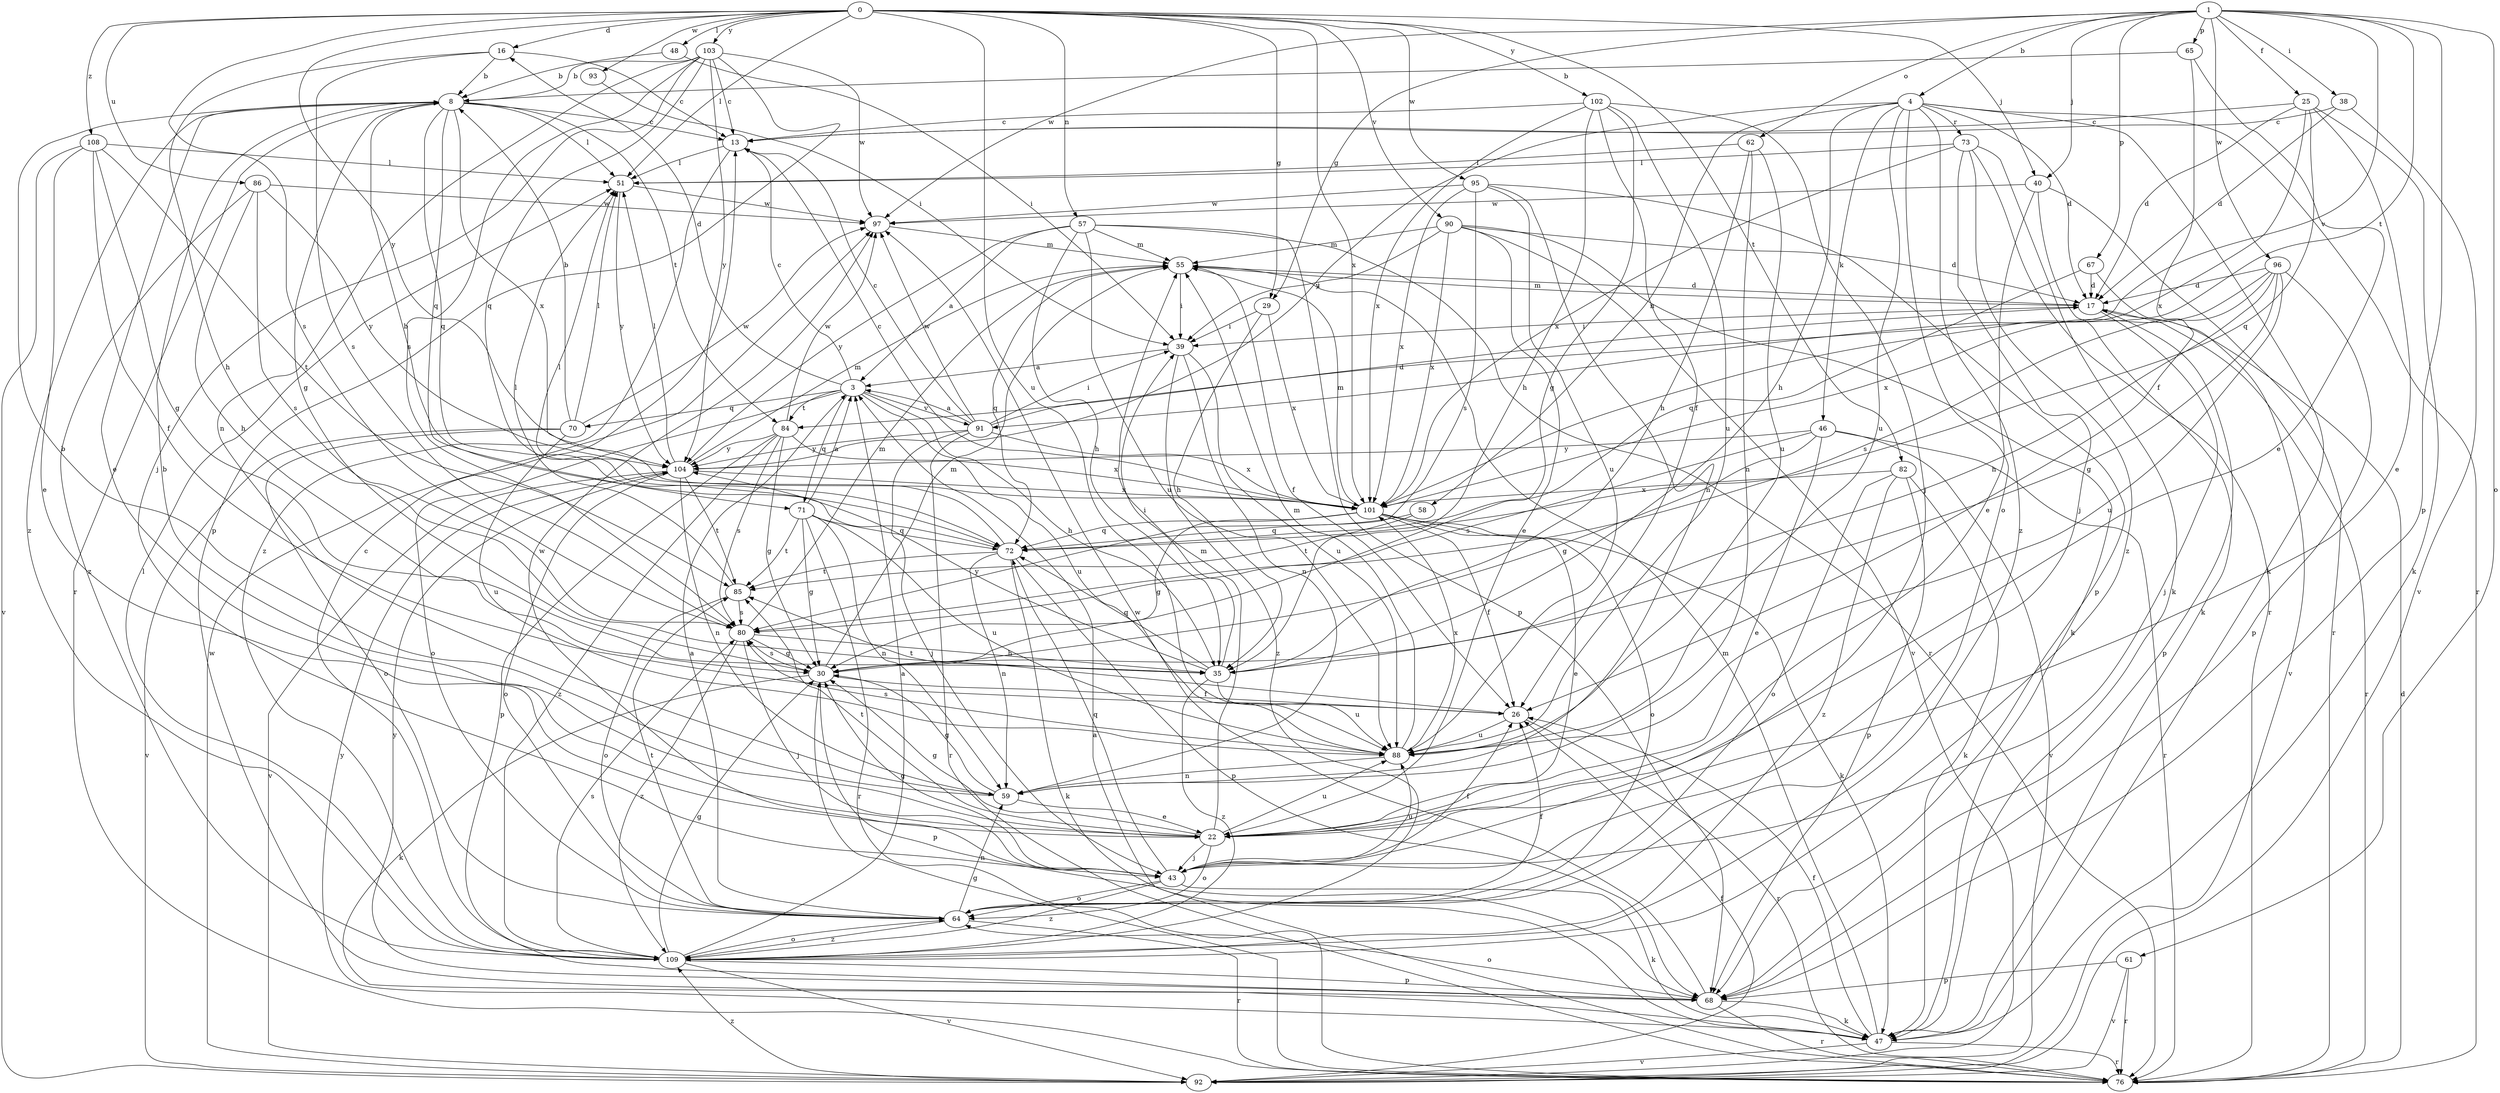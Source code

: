 strict digraph  {
0;
1;
3;
4;
8;
13;
16;
17;
22;
25;
26;
29;
30;
35;
38;
39;
40;
43;
46;
47;
48;
51;
55;
57;
58;
59;
61;
62;
64;
65;
67;
68;
70;
71;
72;
73;
76;
80;
82;
84;
85;
86;
88;
90;
91;
92;
93;
95;
96;
97;
101;
102;
103;
104;
108;
109;
0 -> 16  [label=d];
0 -> 29  [label=g];
0 -> 40  [label=j];
0 -> 48  [label=l];
0 -> 51  [label=l];
0 -> 57  [label=n];
0 -> 80  [label=s];
0 -> 82  [label=t];
0 -> 86  [label=u];
0 -> 88  [label=u];
0 -> 90  [label=v];
0 -> 93  [label=w];
0 -> 95  [label=w];
0 -> 101  [label=x];
0 -> 102  [label=y];
0 -> 103  [label=y];
0 -> 104  [label=y];
0 -> 108  [label=z];
1 -> 4  [label=b];
1 -> 25  [label=f];
1 -> 29  [label=g];
1 -> 38  [label=i];
1 -> 40  [label=j];
1 -> 61  [label=o];
1 -> 62  [label=o];
1 -> 65  [label=p];
1 -> 67  [label=p];
1 -> 68  [label=p];
1 -> 84  [label=t];
1 -> 91  [label=v];
1 -> 96  [label=w];
1 -> 97  [label=w];
3 -> 13  [label=c];
3 -> 16  [label=d];
3 -> 35  [label=h];
3 -> 64  [label=o];
3 -> 70  [label=q];
3 -> 71  [label=q];
3 -> 84  [label=t];
3 -> 88  [label=u];
3 -> 91  [label=v];
4 -> 17  [label=d];
4 -> 35  [label=h];
4 -> 46  [label=k];
4 -> 47  [label=k];
4 -> 58  [label=n];
4 -> 64  [label=o];
4 -> 73  [label=r];
4 -> 76  [label=r];
4 -> 88  [label=u];
4 -> 104  [label=y];
4 -> 109  [label=z];
8 -> 13  [label=c];
8 -> 22  [label=e];
8 -> 30  [label=g];
8 -> 51  [label=l];
8 -> 71  [label=q];
8 -> 72  [label=q];
8 -> 76  [label=r];
8 -> 84  [label=t];
8 -> 101  [label=x];
8 -> 109  [label=z];
13 -> 51  [label=l];
13 -> 109  [label=z];
16 -> 8  [label=b];
16 -> 13  [label=c];
16 -> 35  [label=h];
16 -> 80  [label=s];
17 -> 39  [label=i];
17 -> 43  [label=j];
17 -> 55  [label=m];
17 -> 68  [label=p];
17 -> 76  [label=r];
22 -> 8  [label=b];
22 -> 30  [label=g];
22 -> 43  [label=j];
22 -> 55  [label=m];
22 -> 64  [label=o];
22 -> 85  [label=t];
22 -> 88  [label=u];
25 -> 13  [label=c];
25 -> 17  [label=d];
25 -> 22  [label=e];
25 -> 47  [label=k];
25 -> 72  [label=q];
25 -> 101  [label=x];
26 -> 76  [label=r];
26 -> 85  [label=t];
26 -> 88  [label=u];
29 -> 35  [label=h];
29 -> 39  [label=i];
29 -> 101  [label=x];
30 -> 26  [label=f];
30 -> 47  [label=k];
30 -> 55  [label=m];
30 -> 68  [label=p];
30 -> 80  [label=s];
35 -> 39  [label=i];
35 -> 72  [label=q];
35 -> 88  [label=u];
35 -> 104  [label=y];
35 -> 109  [label=z];
38 -> 13  [label=c];
38 -> 17  [label=d];
38 -> 92  [label=v];
39 -> 3  [label=a];
39 -> 59  [label=n];
39 -> 88  [label=u];
39 -> 109  [label=z];
40 -> 22  [label=e];
40 -> 47  [label=k];
40 -> 76  [label=r];
40 -> 97  [label=w];
43 -> 26  [label=f];
43 -> 30  [label=g];
43 -> 47  [label=k];
43 -> 64  [label=o];
43 -> 72  [label=q];
43 -> 88  [label=u];
43 -> 97  [label=w];
43 -> 109  [label=z];
46 -> 22  [label=e];
46 -> 30  [label=g];
46 -> 76  [label=r];
46 -> 80  [label=s];
46 -> 92  [label=v];
46 -> 104  [label=y];
47 -> 26  [label=f];
47 -> 55  [label=m];
47 -> 76  [label=r];
47 -> 92  [label=v];
47 -> 104  [label=y];
48 -> 8  [label=b];
48 -> 39  [label=i];
51 -> 97  [label=w];
51 -> 104  [label=y];
55 -> 17  [label=d];
55 -> 26  [label=f];
55 -> 39  [label=i];
55 -> 72  [label=q];
57 -> 3  [label=a];
57 -> 35  [label=h];
57 -> 55  [label=m];
57 -> 68  [label=p];
57 -> 76  [label=r];
57 -> 88  [label=u];
57 -> 104  [label=y];
58 -> 72  [label=q];
58 -> 85  [label=t];
59 -> 8  [label=b];
59 -> 22  [label=e];
59 -> 30  [label=g];
61 -> 68  [label=p];
61 -> 76  [label=r];
61 -> 92  [label=v];
62 -> 35  [label=h];
62 -> 51  [label=l];
62 -> 59  [label=n];
62 -> 88  [label=u];
64 -> 3  [label=a];
64 -> 26  [label=f];
64 -> 59  [label=n];
64 -> 76  [label=r];
64 -> 85  [label=t];
64 -> 109  [label=z];
65 -> 8  [label=b];
65 -> 22  [label=e];
65 -> 26  [label=f];
67 -> 17  [label=d];
67 -> 72  [label=q];
67 -> 92  [label=v];
68 -> 47  [label=k];
68 -> 64  [label=o];
68 -> 76  [label=r];
68 -> 97  [label=w];
68 -> 104  [label=y];
70 -> 8  [label=b];
70 -> 51  [label=l];
70 -> 64  [label=o];
70 -> 88  [label=u];
70 -> 92  [label=v];
70 -> 97  [label=w];
71 -> 3  [label=a];
71 -> 30  [label=g];
71 -> 59  [label=n];
71 -> 72  [label=q];
71 -> 76  [label=r];
71 -> 85  [label=t];
71 -> 88  [label=u];
72 -> 8  [label=b];
72 -> 47  [label=k];
72 -> 51  [label=l];
72 -> 59  [label=n];
72 -> 68  [label=p];
72 -> 85  [label=t];
73 -> 43  [label=j];
73 -> 47  [label=k];
73 -> 51  [label=l];
73 -> 76  [label=r];
73 -> 101  [label=x];
73 -> 109  [label=z];
76 -> 3  [label=a];
76 -> 17  [label=d];
76 -> 30  [label=g];
80 -> 30  [label=g];
80 -> 35  [label=h];
80 -> 43  [label=j];
80 -> 55  [label=m];
80 -> 109  [label=z];
82 -> 47  [label=k];
82 -> 64  [label=o];
82 -> 68  [label=p];
82 -> 101  [label=x];
82 -> 109  [label=z];
84 -> 30  [label=g];
84 -> 68  [label=p];
84 -> 80  [label=s];
84 -> 97  [label=w];
84 -> 101  [label=x];
84 -> 104  [label=y];
84 -> 109  [label=z];
85 -> 51  [label=l];
85 -> 64  [label=o];
85 -> 80  [label=s];
86 -> 35  [label=h];
86 -> 80  [label=s];
86 -> 97  [label=w];
86 -> 104  [label=y];
86 -> 109  [label=z];
88 -> 55  [label=m];
88 -> 59  [label=n];
88 -> 80  [label=s];
88 -> 101  [label=x];
90 -> 17  [label=d];
90 -> 22  [label=e];
90 -> 39  [label=i];
90 -> 47  [label=k];
90 -> 55  [label=m];
90 -> 92  [label=v];
90 -> 101  [label=x];
91 -> 3  [label=a];
91 -> 13  [label=c];
91 -> 17  [label=d];
91 -> 39  [label=i];
91 -> 43  [label=j];
91 -> 76  [label=r];
91 -> 97  [label=w];
91 -> 101  [label=x];
91 -> 104  [label=y];
92 -> 26  [label=f];
92 -> 97  [label=w];
92 -> 109  [label=z];
93 -> 39  [label=i];
95 -> 59  [label=n];
95 -> 68  [label=p];
95 -> 80  [label=s];
95 -> 88  [label=u];
95 -> 97  [label=w];
95 -> 101  [label=x];
96 -> 17  [label=d];
96 -> 30  [label=g];
96 -> 35  [label=h];
96 -> 68  [label=p];
96 -> 80  [label=s];
96 -> 88  [label=u];
96 -> 101  [label=x];
97 -> 55  [label=m];
101 -> 13  [label=c];
101 -> 22  [label=e];
101 -> 26  [label=f];
101 -> 30  [label=g];
101 -> 47  [label=k];
101 -> 55  [label=m];
101 -> 64  [label=o];
101 -> 72  [label=q];
102 -> 13  [label=c];
102 -> 26  [label=f];
102 -> 30  [label=g];
102 -> 35  [label=h];
102 -> 43  [label=j];
102 -> 88  [label=u];
102 -> 101  [label=x];
103 -> 8  [label=b];
103 -> 13  [label=c];
103 -> 43  [label=j];
103 -> 59  [label=n];
103 -> 68  [label=p];
103 -> 72  [label=q];
103 -> 80  [label=s];
103 -> 97  [label=w];
103 -> 104  [label=y];
104 -> 51  [label=l];
104 -> 55  [label=m];
104 -> 59  [label=n];
104 -> 64  [label=o];
104 -> 85  [label=t];
104 -> 92  [label=v];
104 -> 101  [label=x];
108 -> 22  [label=e];
108 -> 26  [label=f];
108 -> 30  [label=g];
108 -> 51  [label=l];
108 -> 85  [label=t];
108 -> 92  [label=v];
109 -> 3  [label=a];
109 -> 13  [label=c];
109 -> 30  [label=g];
109 -> 51  [label=l];
109 -> 64  [label=o];
109 -> 68  [label=p];
109 -> 80  [label=s];
109 -> 92  [label=v];
}
